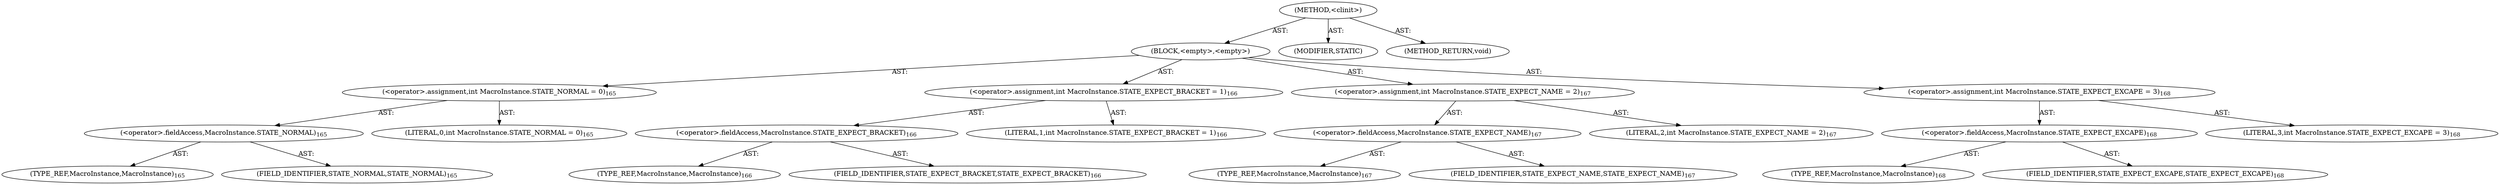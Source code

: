 digraph "&lt;clinit&gt;" {  
"111669149707" [label = <(METHOD,&lt;clinit&gt;)> ]
"25769803835" [label = <(BLOCK,&lt;empty&gt;,&lt;empty&gt;)> ]
"30064771375" [label = <(&lt;operator&gt;.assignment,int MacroInstance.STATE_NORMAL = 0)<SUB>165</SUB>> ]
"30064771376" [label = <(&lt;operator&gt;.fieldAccess,MacroInstance.STATE_NORMAL)<SUB>165</SUB>> ]
"180388626460" [label = <(TYPE_REF,MacroInstance,MacroInstance)<SUB>165</SUB>> ]
"55834574895" [label = <(FIELD_IDENTIFIER,STATE_NORMAL,STATE_NORMAL)<SUB>165</SUB>> ]
"90194313259" [label = <(LITERAL,0,int MacroInstance.STATE_NORMAL = 0)<SUB>165</SUB>> ]
"30064771377" [label = <(&lt;operator&gt;.assignment,int MacroInstance.STATE_EXPECT_BRACKET = 1)<SUB>166</SUB>> ]
"30064771378" [label = <(&lt;operator&gt;.fieldAccess,MacroInstance.STATE_EXPECT_BRACKET)<SUB>166</SUB>> ]
"180388626461" [label = <(TYPE_REF,MacroInstance,MacroInstance)<SUB>166</SUB>> ]
"55834574896" [label = <(FIELD_IDENTIFIER,STATE_EXPECT_BRACKET,STATE_EXPECT_BRACKET)<SUB>166</SUB>> ]
"90194313260" [label = <(LITERAL,1,int MacroInstance.STATE_EXPECT_BRACKET = 1)<SUB>166</SUB>> ]
"30064771379" [label = <(&lt;operator&gt;.assignment,int MacroInstance.STATE_EXPECT_NAME = 2)<SUB>167</SUB>> ]
"30064771380" [label = <(&lt;operator&gt;.fieldAccess,MacroInstance.STATE_EXPECT_NAME)<SUB>167</SUB>> ]
"180388626462" [label = <(TYPE_REF,MacroInstance,MacroInstance)<SUB>167</SUB>> ]
"55834574897" [label = <(FIELD_IDENTIFIER,STATE_EXPECT_NAME,STATE_EXPECT_NAME)<SUB>167</SUB>> ]
"90194313261" [label = <(LITERAL,2,int MacroInstance.STATE_EXPECT_NAME = 2)<SUB>167</SUB>> ]
"30064771381" [label = <(&lt;operator&gt;.assignment,int MacroInstance.STATE_EXPECT_EXCAPE = 3)<SUB>168</SUB>> ]
"30064771382" [label = <(&lt;operator&gt;.fieldAccess,MacroInstance.STATE_EXPECT_EXCAPE)<SUB>168</SUB>> ]
"180388626463" [label = <(TYPE_REF,MacroInstance,MacroInstance)<SUB>168</SUB>> ]
"55834574898" [label = <(FIELD_IDENTIFIER,STATE_EXPECT_EXCAPE,STATE_EXPECT_EXCAPE)<SUB>168</SUB>> ]
"90194313262" [label = <(LITERAL,3,int MacroInstance.STATE_EXPECT_EXCAPE = 3)<SUB>168</SUB>> ]
"133143986213" [label = <(MODIFIER,STATIC)> ]
"128849018891" [label = <(METHOD_RETURN,void)> ]
  "111669149707" -> "25769803835"  [ label = "AST: "] 
  "111669149707" -> "133143986213"  [ label = "AST: "] 
  "111669149707" -> "128849018891"  [ label = "AST: "] 
  "25769803835" -> "30064771375"  [ label = "AST: "] 
  "25769803835" -> "30064771377"  [ label = "AST: "] 
  "25769803835" -> "30064771379"  [ label = "AST: "] 
  "25769803835" -> "30064771381"  [ label = "AST: "] 
  "30064771375" -> "30064771376"  [ label = "AST: "] 
  "30064771375" -> "90194313259"  [ label = "AST: "] 
  "30064771376" -> "180388626460"  [ label = "AST: "] 
  "30064771376" -> "55834574895"  [ label = "AST: "] 
  "30064771377" -> "30064771378"  [ label = "AST: "] 
  "30064771377" -> "90194313260"  [ label = "AST: "] 
  "30064771378" -> "180388626461"  [ label = "AST: "] 
  "30064771378" -> "55834574896"  [ label = "AST: "] 
  "30064771379" -> "30064771380"  [ label = "AST: "] 
  "30064771379" -> "90194313261"  [ label = "AST: "] 
  "30064771380" -> "180388626462"  [ label = "AST: "] 
  "30064771380" -> "55834574897"  [ label = "AST: "] 
  "30064771381" -> "30064771382"  [ label = "AST: "] 
  "30064771381" -> "90194313262"  [ label = "AST: "] 
  "30064771382" -> "180388626463"  [ label = "AST: "] 
  "30064771382" -> "55834574898"  [ label = "AST: "] 
}
